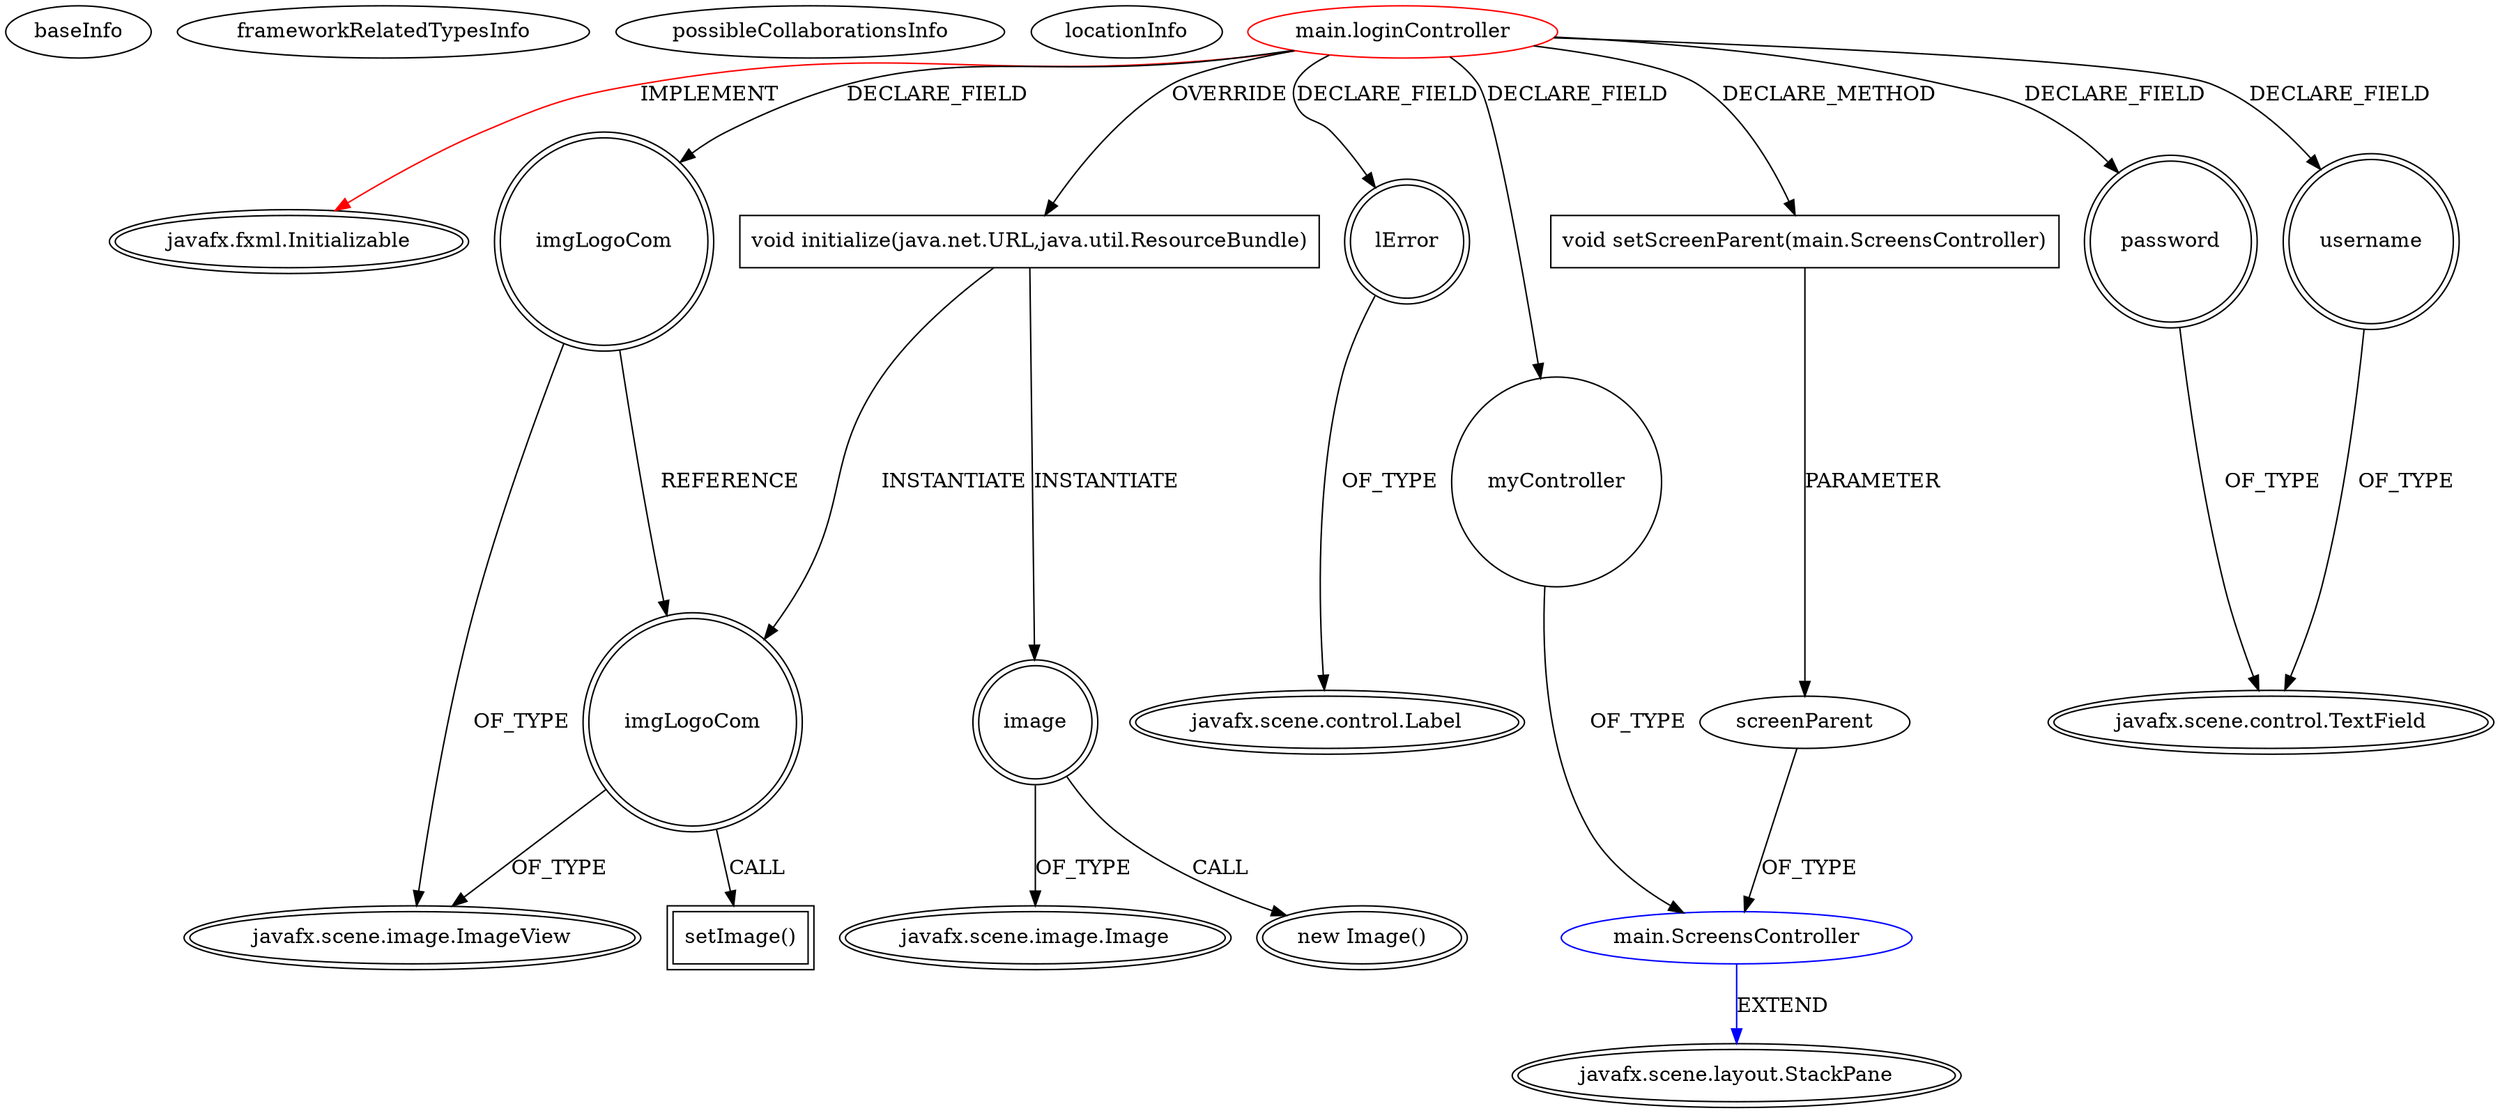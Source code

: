 digraph {
baseInfo[graphId=1875,category="extension_graph",isAnonymous=false,possibleRelation=true]
frameworkRelatedTypesInfo[0="javafx.fxml.Initializable"]
possibleCollaborationsInfo[0="1875~CLIENT_METHOD_DECLARATION-PARAMETER_DECLARATION-FIELD_DECLARATION-~javafx.fxml.Initializable ~javafx.scene.layout.StackPane ~false~false"]
locationInfo[projectName="antoniotorres-CAPOS",filePath="/antoniotorres-CAPOS/CAPOS-master/src/main/loginController.java",contextSignature="loginController",graphId="1875"]
0[label="main.loginController",vertexType="ROOT_CLIENT_CLASS_DECLARATION",isFrameworkType=false,color=red]
1[label="javafx.fxml.Initializable",vertexType="FRAMEWORK_INTERFACE_TYPE",isFrameworkType=true,peripheries=2]
2[label="imgLogoCom",vertexType="FIELD_DECLARATION",isFrameworkType=true,peripheries=2,shape=circle]
3[label="javafx.scene.image.ImageView",vertexType="FRAMEWORK_CLASS_TYPE",isFrameworkType=true,peripheries=2]
4[label="lError",vertexType="FIELD_DECLARATION",isFrameworkType=true,peripheries=2,shape=circle]
5[label="javafx.scene.control.Label",vertexType="FRAMEWORK_CLASS_TYPE",isFrameworkType=true,peripheries=2]
6[label="myController",vertexType="FIELD_DECLARATION",isFrameworkType=false,shape=circle]
7[label="main.ScreensController",vertexType="REFERENCE_CLIENT_CLASS_DECLARATION",isFrameworkType=false,color=blue]
8[label="javafx.scene.layout.StackPane",vertexType="FRAMEWORK_CLASS_TYPE",isFrameworkType=true,peripheries=2]
9[label="password",vertexType="FIELD_DECLARATION",isFrameworkType=true,peripheries=2,shape=circle]
10[label="javafx.scene.control.TextField",vertexType="FRAMEWORK_CLASS_TYPE",isFrameworkType=true,peripheries=2]
11[label="username",vertexType="FIELD_DECLARATION",isFrameworkType=true,peripheries=2,shape=circle]
13[label="void initialize(java.net.URL,java.util.ResourceBundle)",vertexType="OVERRIDING_METHOD_DECLARATION",isFrameworkType=false,shape=box]
15[label="image",vertexType="VARIABLE_EXPRESION",isFrameworkType=true,peripheries=2,shape=circle]
16[label="javafx.scene.image.Image",vertexType="FRAMEWORK_CLASS_TYPE",isFrameworkType=true,peripheries=2]
14[label="new Image()",vertexType="CONSTRUCTOR_CALL",isFrameworkType=true,peripheries=2]
17[label="imgLogoCom",vertexType="VARIABLE_EXPRESION",isFrameworkType=true,peripheries=2,shape=circle]
18[label="setImage()",vertexType="INSIDE_CALL",isFrameworkType=true,peripheries=2,shape=box]
20[label="void setScreenParent(main.ScreensController)",vertexType="CLIENT_METHOD_DECLARATION",isFrameworkType=false,shape=box]
21[label="screenParent",vertexType="PARAMETER_DECLARATION",isFrameworkType=false]
0->1[label="IMPLEMENT",color=red]
0->2[label="DECLARE_FIELD"]
2->3[label="OF_TYPE"]
0->4[label="DECLARE_FIELD"]
4->5[label="OF_TYPE"]
0->6[label="DECLARE_FIELD"]
7->8[label="EXTEND",color=blue]
6->7[label="OF_TYPE"]
0->9[label="DECLARE_FIELD"]
9->10[label="OF_TYPE"]
0->11[label="DECLARE_FIELD"]
11->10[label="OF_TYPE"]
0->13[label="OVERRIDE"]
13->15[label="INSTANTIATE"]
15->16[label="OF_TYPE"]
15->14[label="CALL"]
13->17[label="INSTANTIATE"]
2->17[label="REFERENCE"]
17->3[label="OF_TYPE"]
17->18[label="CALL"]
0->20[label="DECLARE_METHOD"]
21->7[label="OF_TYPE"]
20->21[label="PARAMETER"]
}
